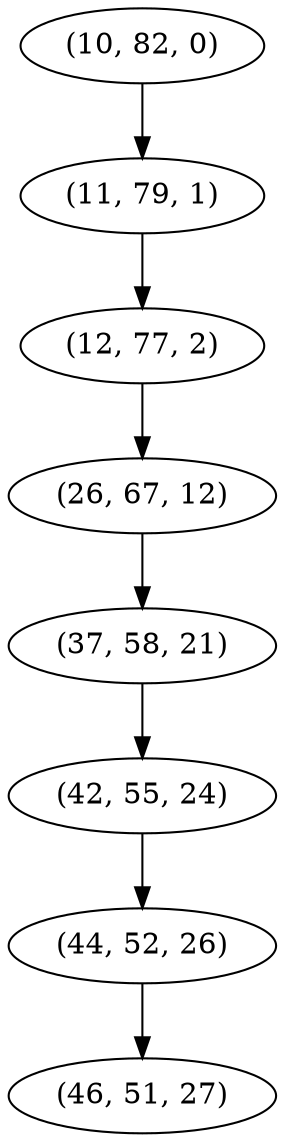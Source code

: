 digraph tree {
    "(10, 82, 0)";
    "(11, 79, 1)";
    "(12, 77, 2)";
    "(26, 67, 12)";
    "(37, 58, 21)";
    "(42, 55, 24)";
    "(44, 52, 26)";
    "(46, 51, 27)";
    "(10, 82, 0)" -> "(11, 79, 1)";
    "(11, 79, 1)" -> "(12, 77, 2)";
    "(12, 77, 2)" -> "(26, 67, 12)";
    "(26, 67, 12)" -> "(37, 58, 21)";
    "(37, 58, 21)" -> "(42, 55, 24)";
    "(42, 55, 24)" -> "(44, 52, 26)";
    "(44, 52, 26)" -> "(46, 51, 27)";
}
